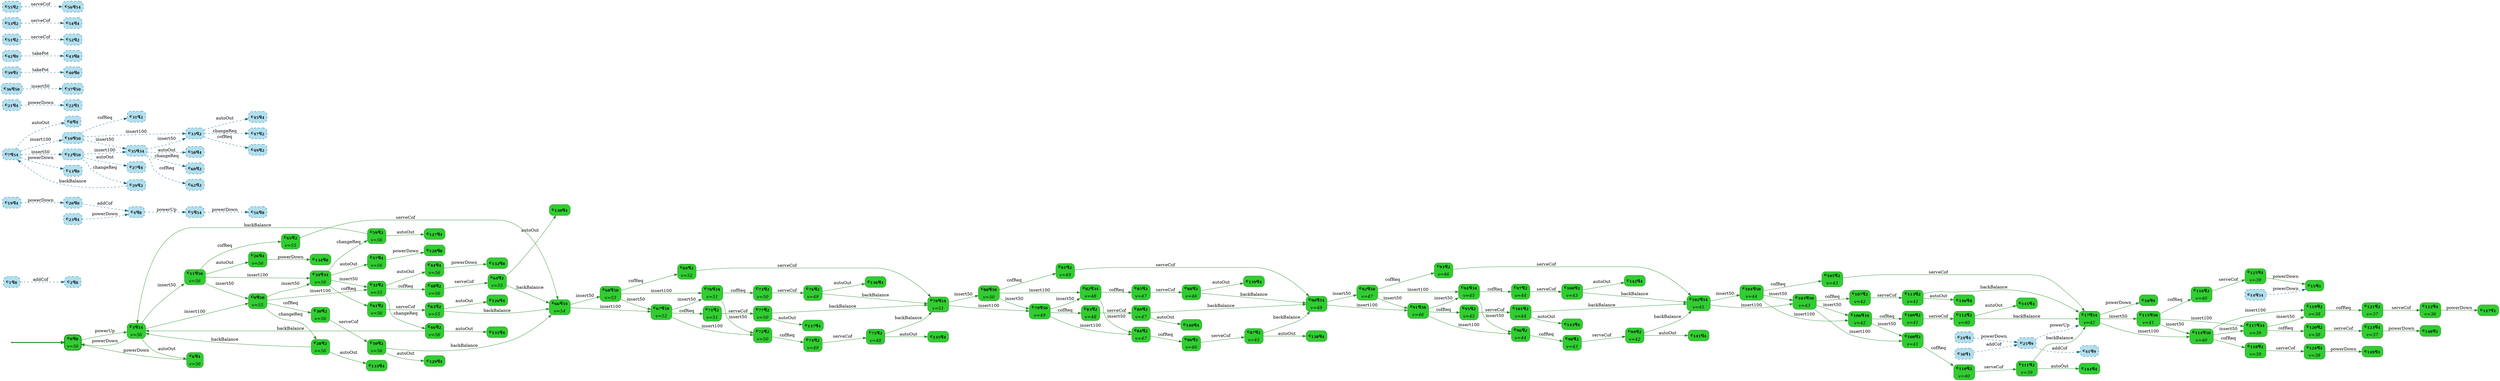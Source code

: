 digraph g {

	rankdir="LR"

	__invisible__[shape="point", color="forestgreen"]
	c0q8[label=<<b>c<sub>0</sub>q<sub>8</sub></b><br/><br/><i>v=56</i>>, shape="box", style="rounded, filled", fillcolor="limegreen", color="forestgreen", penwidth=3] // Initial
	c3q54[label=<<b>c<sub>3</sub>q<sub>54</sub></b><br/><br/><i>v=56</i>>, shape="box", style="rounded, filled", fillcolor="limegreen", color="forestgreen"]
	c6q4[label=<<b>c<sub>6</sub>q<sub>4</sub></b><br/><br/><i>v=56</i>>, shape="box", style="rounded, filled", fillcolor="limegreen", color="forestgreen"]
	c9q50[label=<<b>c<sub>9</sub>q<sub>50</sub></b><br/><br/><i>v=55</i>>, shape="box", style="rounded, filled", fillcolor="limegreen", color="forestgreen"]
	c28q2[label=<<b>c<sub>28</sub>q<sub>2</sub></b><br/><br/><i>v=56</i>>, shape="box", style="rounded, filled", fillcolor="limegreen", color="forestgreen"]
	c133q4[label=<<b>c<sub>133</sub>q<sub>4</sub></b>>, shape="box", style="rounded, filled", fillcolor="limegreen", color="forestgreen"]
	c30q2[label=<<b>c<sub>30</sub>q<sub>2</sub></b><br/><br/><i>v=56</i>>, shape="box", style="rounded, filled", fillcolor="limegreen", color="forestgreen"]
	c50q2[label=<<b>c<sub>50</sub>q<sub>2</sub></b><br/><br/><i>v=56</i>>, shape="box", style="rounded, filled", fillcolor="limegreen", color="forestgreen"]
	c129q4[label=<<b>c<sub>129</sub>q<sub>4</sub></b>>, shape="box", style="rounded, filled", fillcolor="limegreen", color="forestgreen"]
	c66q54[label=<<b>c<sub>66</sub>q<sub>54</sub></b><br/><br/><i>v=54</i>>, shape="box", style="rounded, filled", fillcolor="limegreen", color="forestgreen"]
	c67q50[label=<<b>c<sub>67</sub>q<sub>50</sub></b><br/><br/><i>v=52</i>>, shape="box", style="rounded, filled", fillcolor="limegreen", color="forestgreen"]
	c71q2[label=<<b>c<sub>71</sub>q<sub>2</sub></b><br/><br/><i>v=51</i>>, shape="box", style="rounded, filled", fillcolor="limegreen", color="forestgreen"]
	c77q2[label=<<b>c<sub>77</sub>q<sub>2</sub></b><br/><br/><i>v=50</i>>, shape="box", style="rounded, filled", fillcolor="limegreen", color="forestgreen"]
	c137q4[label=<<b>c<sub>137</sub>q<sub>4</sub></b>>, shape="box", style="rounded, filled", fillcolor="limegreen", color="forestgreen"]
	c78q54[label=<<b>c<sub>78</sub>q<sub>54</sub></b><br/><br/><i>v=51</i>>, shape="box", style="rounded, filled", fillcolor="limegreen", color="forestgreen"]
	c79q50[label=<<b>c<sub>79</sub>q<sub>50</sub></b><br/><br/><i>v=49</i>>, shape="box", style="rounded, filled", fillcolor="limegreen", color="forestgreen"]
	c83q2[label=<<b>c<sub>83</sub>q<sub>2</sub></b><br/><br/><i>v=48</i>>, shape="box", style="rounded, filled", fillcolor="limegreen", color="forestgreen"]
	c89q2[label=<<b>c<sub>89</sub>q<sub>2</sub></b><br/><br/><i>v=47</i>>, shape="box", style="rounded, filled", fillcolor="limegreen", color="forestgreen"]
	c140q4[label=<<b>c<sub>140</sub>q<sub>4</sub></b>>, shape="box", style="rounded, filled", fillcolor="limegreen", color="forestgreen"]
	c90q54[label=<<b>c<sub>90</sub>q<sub>54</sub></b><br/><br/><i>v=48</i>>, shape="box", style="rounded, filled", fillcolor="limegreen", color="forestgreen"]
	c91q50[label=<<b>c<sub>91</sub>q<sub>50</sub></b><br/><br/><i>v=46</i>>, shape="box", style="rounded, filled", fillcolor="limegreen", color="forestgreen"]
	c95q2[label=<<b>c<sub>95</sub>q<sub>2</sub></b><br/><br/><i>v=45</i>>, shape="box", style="rounded, filled", fillcolor="limegreen", color="forestgreen"]
	c101q2[label=<<b>c<sub>101</sub>q<sub>2</sub></b><br/><br/><i>v=44</i>>, shape="box", style="rounded, filled", fillcolor="limegreen", color="forestgreen"]
	c143q4[label=<<b>c<sub>143</sub>q<sub>4</sub></b>>, shape="box", style="rounded, filled", fillcolor="limegreen", color="forestgreen"]
	c102q54[label=<<b>c<sub>102</sub>q<sub>54</sub></b><br/><br/><i>v=45</i>>, shape="box", style="rounded, filled", fillcolor="limegreen", color="forestgreen"]
	c103q50[label=<<b>c<sub>103</sub>q<sub>50</sub></b><br/><br/><i>v=43</i>>, shape="box", style="rounded, filled", fillcolor="limegreen", color="forestgreen"]
	c107q2[label=<<b>c<sub>107</sub>q<sub>2</sub></b><br/><br/><i>v=42</i>>, shape="box", style="rounded, filled", fillcolor="limegreen", color="forestgreen"]
	c113q2[label=<<b>c<sub>113</sub>q<sub>2</sub></b><br/><br/><i>v=41</i>>, shape="box", style="rounded, filled", fillcolor="limegreen", color="forestgreen"]
	c146q4[label=<<b>c<sub>146</sub>q<sub>4</sub></b>>, shape="box", style="rounded, filled", fillcolor="limegreen", color="forestgreen"]
	c17q54[label=<<b>c<sub>17</sub>q<sub>54</sub></b><br/><br/><i>v=42</i>>, shape="box", style="rounded, filled", fillcolor="limegreen", color="forestgreen"]
	c18q9[label=<<b>c<sub>18</sub>q<sub>9</sub></b>>, shape="box", style="rounded, filled", fillcolor="limegreen", color="forestgreen"]
	c114q50[label=<<b>c<sub>114</sub>q<sub>50</sub></b><br/><br/><i>v=40</i>>, shape="box", style="rounded, filled", fillcolor="limegreen", color="forestgreen"]
	c118q2[label=<<b>c<sub>118</sub>q<sub>2</sub></b><br/><br/><i>v=39</i>>, shape="box", style="rounded, filled", fillcolor="limegreen", color="forestgreen"]
	c124q4[label=<<b>c<sub>124</sub>q<sub>4</sub></b><br/><br/><i>v=38</i>>, shape="box", style="rounded, filled", fillcolor="limegreen", color="forestgreen"]
	c149q1[label=<<b>c<sub>149</sub>q<sub>1</sub></b>>, shape="box", style="rounded, filled", fillcolor="limegreen", color="forestgreen"]
	c119q2[label=<<b>c<sub>119</sub>q<sub>2</sub></b><br/><br/><i>v=38</i>>, shape="box", style="rounded, filled", fillcolor="limegreen", color="forestgreen"]
	c121q2[label=<<b>c<sub>121</sub>q<sub>2</sub></b><br/><br/><i>v=37</i>>, shape="box", style="rounded, filled", fillcolor="limegreen", color="forestgreen"]
	c122q4[label=<<b>c<sub>122</sub>q<sub>4</sub></b><br/><br/><i>v=36</i>>, shape="box", style="rounded, filled", fillcolor="limegreen", color="forestgreen"]
	c147q1[label=<<b>c<sub>147</sub>q<sub>1</sub></b>>, shape="box", style="rounded, filled", fillcolor="limegreen", color="forestgreen"]
	c117q34[label=<<b>c<sub>117</sub>q<sub>34</sub></b><br/><br/><i>v=39</i>>, shape="box", style="rounded, filled", fillcolor="limegreen", color="forestgreen"]
	c120q2[label=<<b>c<sub>120</sub>q<sub>2</sub></b><br/><br/><i>v=38</i>>, shape="box", style="rounded, filled", fillcolor="limegreen", color="forestgreen"]
	c123q4[label=<<b>c<sub>123</sub>q<sub>4</sub></b><br/><br/><i>v=37</i>>, shape="box", style="rounded, filled", fillcolor="limegreen", color="forestgreen"]
	c148q1[label=<<b>c<sub>148</sub>q<sub>1</sub></b>>, shape="box", style="rounded, filled", fillcolor="limegreen", color="forestgreen"]
	c115q50[label=<<b>c<sub>115</sub>q<sub>50</sub></b><br/><br/><i>v=41</i>>, shape="box", style="rounded, filled", fillcolor="limegreen", color="forestgreen"]
	c116q2[label=<<b>c<sub>116</sub>q<sub>2</sub></b><br/><br/><i>v=40</i>>, shape="box", style="rounded, filled", fillcolor="limegreen", color="forestgreen"]
	c125q4[label=<<b>c<sub>125</sub>q<sub>4</sub></b><br/><br/><i>v=39</i>>, shape="box", style="rounded, filled", fillcolor="limegreen", color="forestgreen"]
	c15q1[label=<<b>c<sub>15</sub>q<sub>1</sub></b>>, shape="box", style="rounded, filled", fillcolor="limegreen", color="forestgreen"]
	c108q2[label=<<b>c<sub>108</sub>q<sub>2</sub></b><br/><br/><i>v=41</i>>, shape="box", style="rounded, filled", fillcolor="limegreen", color="forestgreen"]
	c110q2[label=<<b>c<sub>110</sub>q<sub>2</sub></b><br/><br/><i>v=40</i>>, shape="box", style="rounded, filled", fillcolor="limegreen", color="forestgreen"]
	c111q2[label=<<b>c<sub>111</sub>q<sub>2</sub></b><br/><br/><i>v=39</i>>, shape="box", style="rounded, filled", fillcolor="limegreen", color="forestgreen"]
	c144q4[label=<<b>c<sub>144</sub>q<sub>4</sub></b>>, shape="box", style="rounded, filled", fillcolor="limegreen", color="forestgreen"]
	c106q34[label=<<b>c<sub>106</sub>q<sub>34</sub></b><br/><br/><i>v=42</i>>, shape="box", style="rounded, filled", fillcolor="limegreen", color="forestgreen"]
	c109q2[label=<<b>c<sub>109</sub>q<sub>2</sub></b><br/><br/><i>v=41</i>>, shape="box", style="rounded, filled", fillcolor="limegreen", color="forestgreen"]
	c112q2[label=<<b>c<sub>112</sub>q<sub>2</sub></b><br/><br/><i>v=40</i>>, shape="box", style="rounded, filled", fillcolor="limegreen", color="forestgreen"]
	c145q4[label=<<b>c<sub>145</sub>q<sub>4</sub></b>>, shape="box", style="rounded, filled", fillcolor="limegreen", color="forestgreen"]
	c104q50[label=<<b>c<sub>104</sub>q<sub>50</sub></b><br/><br/><i>v=44</i>>, shape="box", style="rounded, filled", fillcolor="limegreen", color="forestgreen"]
	c105q2[label=<<b>c<sub>105</sub>q<sub>2</sub></b><br/><br/><i>v=43</i>>, shape="box", style="rounded, filled", fillcolor="limegreen", color="forestgreen"]
	c96q2[label=<<b>c<sub>96</sub>q<sub>2</sub></b><br/><br/><i>v=44</i>>, shape="box", style="rounded, filled", fillcolor="limegreen", color="forestgreen"]
	c98q2[label=<<b>c<sub>98</sub>q<sub>2</sub></b><br/><br/><i>v=43</i>>, shape="box", style="rounded, filled", fillcolor="limegreen", color="forestgreen"]
	c99q2[label=<<b>c<sub>99</sub>q<sub>2</sub></b><br/><br/><i>v=42</i>>, shape="box", style="rounded, filled", fillcolor="limegreen", color="forestgreen"]
	c141q4[label=<<b>c<sub>141</sub>q<sub>4</sub></b>>, shape="box", style="rounded, filled", fillcolor="limegreen", color="forestgreen"]
	c94q34[label=<<b>c<sub>94</sub>q<sub>34</sub></b><br/><br/><i>v=45</i>>, shape="box", style="rounded, filled", fillcolor="limegreen", color="forestgreen"]
	c97q2[label=<<b>c<sub>97</sub>q<sub>2</sub></b><br/><br/><i>v=44</i>>, shape="box", style="rounded, filled", fillcolor="limegreen", color="forestgreen"]
	c100q2[label=<<b>c<sub>100</sub>q<sub>2</sub></b><br/><br/><i>v=43</i>>, shape="box", style="rounded, filled", fillcolor="limegreen", color="forestgreen"]
	c142q4[label=<<b>c<sub>142</sub>q<sub>4</sub></b>>, shape="box", style="rounded, filled", fillcolor="limegreen", color="forestgreen"]
	c92q50[label=<<b>c<sub>92</sub>q<sub>50</sub></b><br/><br/><i>v=47</i>>, shape="box", style="rounded, filled", fillcolor="limegreen", color="forestgreen"]
	c93q2[label=<<b>c<sub>93</sub>q<sub>2</sub></b><br/><br/><i>v=46</i>>, shape="box", style="rounded, filled", fillcolor="limegreen", color="forestgreen"]
	c84q2[label=<<b>c<sub>84</sub>q<sub>2</sub></b><br/><br/><i>v=47</i>>, shape="box", style="rounded, filled", fillcolor="limegreen", color="forestgreen"]
	c86q2[label=<<b>c<sub>86</sub>q<sub>2</sub></b><br/><br/><i>v=46</i>>, shape="box", style="rounded, filled", fillcolor="limegreen", color="forestgreen"]
	c87q2[label=<<b>c<sub>87</sub>q<sub>2</sub></b><br/><br/><i>v=45</i>>, shape="box", style="rounded, filled", fillcolor="limegreen", color="forestgreen"]
	c138q4[label=<<b>c<sub>138</sub>q<sub>4</sub></b>>, shape="box", style="rounded, filled", fillcolor="limegreen", color="forestgreen"]
	c82q34[label=<<b>c<sub>82</sub>q<sub>34</sub></b><br/><br/><i>v=48</i>>, shape="box", style="rounded, filled", fillcolor="limegreen", color="forestgreen"]
	c85q2[label=<<b>c<sub>85</sub>q<sub>2</sub></b><br/><br/><i>v=47</i>>, shape="box", style="rounded, filled", fillcolor="limegreen", color="forestgreen"]
	c88q2[label=<<b>c<sub>88</sub>q<sub>2</sub></b><br/><br/><i>v=46</i>>, shape="box", style="rounded, filled", fillcolor="limegreen", color="forestgreen"]
	c139q4[label=<<b>c<sub>139</sub>q<sub>4</sub></b>>, shape="box", style="rounded, filled", fillcolor="limegreen", color="forestgreen"]
	c80q50[label=<<b>c<sub>80</sub>q<sub>50</sub></b><br/><br/><i>v=50</i>>, shape="box", style="rounded, filled", fillcolor="limegreen", color="forestgreen"]
	c81q2[label=<<b>c<sub>81</sub>q<sub>2</sub></b><br/><br/><i>v=49</i>>, shape="box", style="rounded, filled", fillcolor="limegreen", color="forestgreen"]
	c72q2[label=<<b>c<sub>72</sub>q<sub>2</sub></b><br/><br/><i>v=50</i>>, shape="box", style="rounded, filled", fillcolor="limegreen", color="forestgreen"]
	c74q2[label=<<b>c<sub>74</sub>q<sub>2</sub></b><br/><br/><i>v=49</i>>, shape="box", style="rounded, filled", fillcolor="limegreen", color="forestgreen"]
	c75q2[label=<<b>c<sub>75</sub>q<sub>2</sub></b><br/><br/><i>v=48</i>>, shape="box", style="rounded, filled", fillcolor="limegreen", color="forestgreen"]
	c135q4[label=<<b>c<sub>135</sub>q<sub>4</sub></b>>, shape="box", style="rounded, filled", fillcolor="limegreen", color="forestgreen"]
	c70q34[label=<<b>c<sub>70</sub>q<sub>34</sub></b><br/><br/><i>v=51</i>>, shape="box", style="rounded, filled", fillcolor="limegreen", color="forestgreen"]
	c73q2[label=<<b>c<sub>73</sub>q<sub>2</sub></b><br/><br/><i>v=50</i>>, shape="box", style="rounded, filled", fillcolor="limegreen", color="forestgreen"]
	c76q2[label=<<b>c<sub>76</sub>q<sub>2</sub></b><br/><br/><i>v=49</i>>, shape="box", style="rounded, filled", fillcolor="limegreen", color="forestgreen"]
	c136q4[label=<<b>c<sub>136</sub>q<sub>4</sub></b>>, shape="box", style="rounded, filled", fillcolor="limegreen", color="forestgreen"]
	c68q50[label=<<b>c<sub>68</sub>q<sub>50</sub></b><br/><br/><i>v=53</i>>, shape="box", style="rounded, filled", fillcolor="limegreen", color="forestgreen"]
	c69q2[label=<<b>c<sub>69</sub>q<sub>2</sub></b><br/><br/><i>v=52</i>>, shape="box", style="rounded, filled", fillcolor="limegreen", color="forestgreen"]
	c32q2[label=<<b>c<sub>32</sub>q<sub>2</sub></b><br/><br/><i>v=55</i>>, shape="box", style="rounded, filled", fillcolor="limegreen", color="forestgreen"]
	c44q4[label=<<b>c<sub>44</sub>q<sub>4</sub></b><br/><br/><i>v=56</i>>, shape="box", style="rounded, filled", fillcolor="limegreen", color="forestgreen"]
	c132q8[label=<<b>c<sub>132</sub>q<sub>8</sub></b>>, shape="box", style="rounded, filled", fillcolor="limegreen", color="forestgreen"]
	c46q2[label=<<b>c<sub>46</sub>q<sub>2</sub></b><br/><br/><i>v=56</i>>, shape="box", style="rounded, filled", fillcolor="limegreen", color="forestgreen"]
	c131q4[label=<<b>c<sub>131</sub>q<sub>4</sub></b>>, shape="box", style="rounded, filled", fillcolor="limegreen", color="forestgreen"]
	c48q2[label=<<b>c<sub>48</sub>q<sub>2</sub></b><br/><br/><i>v=56</i>>, shape="box", style="rounded, filled", fillcolor="limegreen", color="forestgreen"]
	c64q2[label=<<b>c<sub>64</sub>q<sub>2</sub></b><br/><br/><i>v=55</i>>, shape="box", style="rounded, filled", fillcolor="limegreen", color="forestgreen"]
	c130q4[label=<<b>c<sub>130</sub>q<sub>4</sub></b>>, shape="box", style="rounded, filled", fillcolor="limegreen", color="forestgreen"]
	c34q34[label=<<b>c<sub>34</sub>q<sub>34</sub></b><br/><br/><i>v=56</i>>, shape="box", style="rounded, filled", fillcolor="limegreen", color="forestgreen"]
	c57q4[label=<<b>c<sub>57</sub>q<sub>4</sub></b><br/><br/><i>v=56</i>>, shape="box", style="rounded, filled", fillcolor="limegreen", color="forestgreen"]
	c128q8[label=<<b>c<sub>128</sub>q<sub>8</sub></b>>, shape="box", style="rounded, filled", fillcolor="limegreen", color="forestgreen"]
	c59q2[label=<<b>c<sub>59</sub>q<sub>2</sub></b><br/><br/><i>v=56</i>>, shape="box", style="rounded, filled", fillcolor="limegreen", color="forestgreen"]
	c127q4[label=<<b>c<sub>127</sub>q<sub>4</sub></b>>, shape="box", style="rounded, filled", fillcolor="limegreen", color="forestgreen"]
	c61q2[label=<<b>c<sub>61</sub>q<sub>2</sub></b><br/><br/><i>v=56</i>>, shape="box", style="rounded, filled", fillcolor="limegreen", color="forestgreen"]
	c63q2[label=<<b>c<sub>63</sub>q<sub>2</sub></b><br/><br/><i>v=55</i>>, shape="box", style="rounded, filled", fillcolor="limegreen", color="forestgreen"]
	c126q4[label=<<b>c<sub>126</sub>q<sub>4</sub></b>>, shape="box", style="rounded, filled", fillcolor="limegreen", color="forestgreen"]
	c11q50[label=<<b>c<sub>11</sub>q<sub>50</sub></b><br/><br/><i>v=56</i>>, shape="box", style="rounded, filled", fillcolor="limegreen", color="forestgreen"]
	c26q4[label=<<b>c<sub>26</sub>q<sub>4</sub></b><br/><br/><i>v=56</i>>, shape="box", style="rounded, filled", fillcolor="limegreen", color="forestgreen"]
	c134q8[label=<<b>c<sub>134</sub>q<sub>8</sub></b>>, shape="box", style="rounded, filled", fillcolor="limegreen", color="forestgreen"]
	c65q2[label=<<b>c<sub>65</sub>q<sub>2</sub></b><br/><br/><i>v=55</i>>, shape="box", style="rounded, filled", fillcolor="limegreen", color="forestgreen"]
	c1q8[label=<<b>c<sub>1</sub>q<sub>8</sub></b>>, shape="box", style="rounded, filled, dashed", fillcolor="lightblue2", color="deepskyblue4"]
	c2q8[label=<<b>c<sub>2</sub>q<sub>8</sub></b>>, shape="box", style="rounded, filled, dashed", fillcolor="lightblue2", color="deepskyblue4"]
	c4q8[label=<<b>c<sub>4</sub>q<sub>8</sub></b>>, shape="box", style="rounded, filled, dashed", fillcolor="lightblue2", color="deepskyblue4"]
	c5q54[label=<<b>c<sub>5</sub>q<sub>54</sub></b>>, shape="box", style="rounded, filled, dashed", fillcolor="lightblue2", color="deepskyblue4"]
	c7q54[label=<<b>c<sub>7</sub>q<sub>54</sub></b>>, shape="box", style="rounded, filled, dashed", fillcolor="lightblue2", color="deepskyblue4"]
	c8q4[label=<<b>c<sub>8</sub>q<sub>4</sub></b>>, shape="box", style="rounded, filled, dashed", fillcolor="lightblue2", color="deepskyblue4"]
	c10q50[label=<<b>c<sub>10</sub>q<sub>50</sub></b>>, shape="box", style="rounded, filled, dashed", fillcolor="lightblue2", color="deepskyblue4"]
	c12q50[label=<<b>c<sub>12</sub>q<sub>50</sub></b>>, shape="box", style="rounded, filled, dashed", fillcolor="lightblue2", color="deepskyblue4"]
	c13q0[label=<<b>c<sub>13</sub>q<sub>0</sub></b>>, shape="box", style="rounded, filled, dashed", fillcolor="lightblue2", color="deepskyblue4"]
	c14q54[label=<<b>c<sub>14</sub>q<sub>54</sub></b>>, shape="box", style="rounded, filled, dashed", fillcolor="lightblue2", color="deepskyblue4"]
	c16q8[label=<<b>c<sub>16</sub>q<sub>8</sub></b>>, shape="box", style="rounded, filled, dashed", fillcolor="lightblue2", color="deepskyblue4"]
	c19q4[label=<<b>c<sub>19</sub>q<sub>4</sub></b>>, shape="box", style="rounded, filled, dashed", fillcolor="lightblue2", color="deepskyblue4"]
	c20q0[label=<<b>c<sub>20</sub>q<sub>0</sub></b>>, shape="box", style="rounded, filled, dashed", fillcolor="lightblue2", color="deepskyblue4"]
	c21q4[label=<<b>c<sub>21</sub>q<sub>4</sub></b>>, shape="box", style="rounded, filled, dashed", fillcolor="lightblue2", color="deepskyblue4"]
	c22q1[label=<<b>c<sub>22</sub>q<sub>1</sub></b>>, shape="box", style="rounded, filled, dashed", fillcolor="lightblue2", color="deepskyblue4"]
	c23q4[label=<<b>c<sub>23</sub>q<sub>4</sub></b>>, shape="box", style="rounded, filled, dashed", fillcolor="lightblue2", color="deepskyblue4"]
	c24q4[label=<<b>c<sub>24</sub>q<sub>4</sub></b>>, shape="box", style="rounded, filled, dashed", fillcolor="lightblue2", color="deepskyblue4"]
	c25q9[label=<<b>c<sub>25</sub>q<sub>9</sub></b>>, shape="box", style="rounded, filled, dashed", fillcolor="lightblue2", color="deepskyblue4"]
	c27q4[label=<<b>c<sub>27</sub>q<sub>4</sub></b>>, shape="box", style="rounded, filled, dashed", fillcolor="lightblue2", color="deepskyblue4"]
	c29q2[label=<<b>c<sub>29</sub>q<sub>2</sub></b>>, shape="box", style="rounded, filled, dashed", fillcolor="lightblue2", color="deepskyblue4"]
	c31q2[label=<<b>c<sub>31</sub>q<sub>2</sub></b>>, shape="box", style="rounded, filled, dashed", fillcolor="lightblue2", color="deepskyblue4"]
	c33q2[label=<<b>c<sub>33</sub>q<sub>2</sub></b>>, shape="box", style="rounded, filled, dashed", fillcolor="lightblue2", color="deepskyblue4"]
	c35q34[label=<<b>c<sub>35</sub>q<sub>34</sub></b>>, shape="box", style="rounded, filled, dashed", fillcolor="lightblue2", color="deepskyblue4"]
	c36q50[label=<<b>c<sub>36</sub>q<sub>50</sub></b>>, shape="box", style="rounded, filled, dashed", fillcolor="lightblue2", color="deepskyblue4"]
	c37q50[label=<<b>c<sub>37</sub>q<sub>50</sub></b>>, shape="box", style="rounded, filled, dashed", fillcolor="lightblue2", color="deepskyblue4"]
	c38q1[label=<<b>c<sub>38</sub>q<sub>1</sub></b>>, shape="box", style="rounded, filled, dashed", fillcolor="lightblue2", color="deepskyblue4"]
	c39q1[label=<<b>c<sub>39</sub>q<sub>1</sub></b>>, shape="box", style="rounded, filled, dashed", fillcolor="lightblue2", color="deepskyblue4"]
	c40q0[label=<<b>c<sub>40</sub>q<sub>0</sub></b>>, shape="box", style="rounded, filled, dashed", fillcolor="lightblue2", color="deepskyblue4"]
	c41q9[label=<<b>c<sub>41</sub>q<sub>9</sub></b>>, shape="box", style="rounded, filled, dashed", fillcolor="lightblue2", color="deepskyblue4"]
	c42q9[label=<<b>c<sub>42</sub>q<sub>9</sub></b>>, shape="box", style="rounded, filled, dashed", fillcolor="lightblue2", color="deepskyblue4"]
	c43q8[label=<<b>c<sub>43</sub>q<sub>8</sub></b>>, shape="box", style="rounded, filled, dashed", fillcolor="lightblue2", color="deepskyblue4"]
	c45q4[label=<<b>c<sub>45</sub>q<sub>4</sub></b>>, shape="box", style="rounded, filled, dashed", fillcolor="lightblue2", color="deepskyblue4"]
	c47q2[label=<<b>c<sub>47</sub>q<sub>2</sub></b>>, shape="box", style="rounded, filled, dashed", fillcolor="lightblue2", color="deepskyblue4"]
	c49q2[label=<<b>c<sub>49</sub>q<sub>2</sub></b>>, shape="box", style="rounded, filled, dashed", fillcolor="lightblue2", color="deepskyblue4"]
	c51q2[label=<<b>c<sub>51</sub>q<sub>2</sub></b>>, shape="box", style="rounded, filled, dashed", fillcolor="lightblue2", color="deepskyblue4"]
	c52q2[label=<<b>c<sub>52</sub>q<sub>2</sub></b>>, shape="box", style="rounded, filled, dashed", fillcolor="lightblue2", color="deepskyblue4"]
	c53q2[label=<<b>c<sub>53</sub>q<sub>2</sub></b>>, shape="box", style="rounded, filled, dashed", fillcolor="lightblue2", color="deepskyblue4"]
	c54q4[label=<<b>c<sub>54</sub>q<sub>4</sub></b>>, shape="box", style="rounded, filled, dashed", fillcolor="lightblue2", color="deepskyblue4"]
	c55q2[label=<<b>c<sub>55</sub>q<sub>2</sub></b>>, shape="box", style="rounded, filled, dashed", fillcolor="lightblue2", color="deepskyblue4"]
	c56q54[label=<<b>c<sub>56</sub>q<sub>54</sub></b>>, shape="box", style="rounded, filled, dashed", fillcolor="lightblue2", color="deepskyblue4"]
	c58q4[label=<<b>c<sub>58</sub>q<sub>4</sub></b>>, shape="box", style="rounded, filled, dashed", fillcolor="lightblue2", color="deepskyblue4"]
	c60q2[label=<<b>c<sub>60</sub>q<sub>2</sub></b>>, shape="box", style="rounded, filled, dashed", fillcolor="lightblue2", color="deepskyblue4"]
	c62q2[label=<<b>c<sub>62</sub>q<sub>2</sub></b>>, shape="box", style="rounded, filled, dashed", fillcolor="lightblue2", color="deepskyblue4"]

	__invisible__ -> c0q8[penwidth=3, color="forestgreen"]
	c0q8 -> c3q54[label=<powerUp>, color="forestgreen"]
	c3q54 -> c6q4[label=<autoOut>, color="forestgreen"]
	c6q4 -> c0q8[label=<powerDown>, color="forestgreen"]
	c3q54 -> c9q50[label=<insert100>, color="forestgreen"]
	c9q50 -> c28q2[label=<changeReq>, color="forestgreen"]
	c28q2 -> c3q54[label=<backBalance>, color="forestgreen"]
	c28q2 -> c133q4[label=<autoOut>, color="forestgreen"]
	c9q50 -> c30q2[label=<cofReq>, color="forestgreen"]
	c30q2 -> c50q2[label=<serveCof>, color="forestgreen"]
	c50q2 -> c129q4[label=<autoOut>, color="forestgreen"]
	c50q2 -> c66q54[label=<backBalance>, color="forestgreen"]
	c66q54 -> c67q50[label=<insert100>, color="forestgreen"]
	c67q50 -> c71q2[label=<cofReq>, color="forestgreen"]
	c71q2 -> c77q2[label=<serveCof>, color="forestgreen"]
	c77q2 -> c137q4[label=<autoOut>, color="forestgreen"]
	c77q2 -> c78q54[label=<backBalance>, color="forestgreen"]
	c78q54 -> c79q50[label=<insert100>, color="forestgreen"]
	c79q50 -> c83q2[label=<cofReq>, color="forestgreen"]
	c83q2 -> c89q2[label=<serveCof>, color="forestgreen"]
	c89q2 -> c140q4[label=<autoOut>, color="forestgreen"]
	c89q2 -> c90q54[label=<backBalance>, color="forestgreen"]
	c90q54 -> c91q50[label=<insert100>, color="forestgreen"]
	c91q50 -> c95q2[label=<cofReq>, color="forestgreen"]
	c95q2 -> c101q2[label=<serveCof>, color="forestgreen"]
	c101q2 -> c143q4[label=<autoOut>, color="forestgreen"]
	c101q2 -> c102q54[label=<backBalance>, color="forestgreen"]
	c102q54 -> c103q50[label=<insert100>, color="forestgreen"]
	c103q50 -> c107q2[label=<cofReq>, color="forestgreen"]
	c107q2 -> c113q2[label=<serveCof>, color="forestgreen"]
	c113q2 -> c146q4[label=<autoOut>, color="forestgreen"]
	c113q2 -> c17q54[label=<backBalance>, color="forestgreen"]
	c17q54 -> c18q9[label=<powerDown>, color="forestgreen"]
	c17q54 -> c114q50[label=<insert100>, color="forestgreen"]
	c114q50 -> c118q2[label=<cofReq>, color="forestgreen"]
	c118q2 -> c124q4[label=<serveCof>, color="forestgreen"]
	c124q4 -> c149q1[label=<powerDown>, color="forestgreen"]
	c114q50 -> c119q2[label=<insert100>, color="forestgreen"]
	c119q2 -> c121q2[label=<cofReq>, color="forestgreen"]
	c121q2 -> c122q4[label=<serveCof>, color="forestgreen"]
	c122q4 -> c147q1[label=<powerDown>, color="forestgreen"]
	c114q50 -> c117q34[label=<insert50>, color="forestgreen"]
	c117q34 -> c120q2[label=<cofReq>, color="forestgreen"]
	c120q2 -> c123q4[label=<serveCof>, color="forestgreen"]
	c123q4 -> c148q1[label=<powerDown>, color="forestgreen"]
	c117q34 -> c119q2[label=<insert50>, color="forestgreen"]
	c17q54 -> c115q50[label=<insert50>, color="forestgreen"]
	c115q50 -> c116q2[label=<cofReq>, color="forestgreen"]
	c116q2 -> c125q4[label=<serveCof>, color="forestgreen"]
	c125q4 -> c15q1[label=<powerDown>, color="forestgreen"]
	c115q50 -> c117q34[label=<insert100>, color="forestgreen"]
	c115q50 -> c114q50[label=<insert50>, color="forestgreen"]
	c103q50 -> c108q2[label=<insert100>, color="forestgreen"]
	c108q2 -> c110q2[label=<cofReq>, color="forestgreen"]
	c110q2 -> c111q2[label=<serveCof>, color="forestgreen"]
	c111q2 -> c144q4[label=<autoOut>, color="forestgreen"]
	c111q2 -> c17q54[label=<backBalance>, color="forestgreen"]
	c103q50 -> c106q34[label=<insert50>, color="forestgreen"]
	c106q34 -> c109q2[label=<cofReq>, color="forestgreen"]
	c109q2 -> c112q2[label=<serveCof>, color="forestgreen"]
	c112q2 -> c145q4[label=<autoOut>, color="forestgreen"]
	c112q2 -> c17q54[label=<backBalance>, color="forestgreen"]
	c106q34 -> c108q2[label=<insert50>, color="forestgreen"]
	c102q54 -> c104q50[label=<insert50>, color="forestgreen"]
	c104q50 -> c105q2[label=<cofReq>, color="forestgreen"]
	c105q2 -> c17q54[label=<serveCof>, color="forestgreen"]
	c104q50 -> c106q34[label=<insert100>, color="forestgreen"]
	c104q50 -> c103q50[label=<insert50>, color="forestgreen"]
	c91q50 -> c96q2[label=<insert100>, color="forestgreen"]
	c96q2 -> c98q2[label=<cofReq>, color="forestgreen"]
	c98q2 -> c99q2[label=<serveCof>, color="forestgreen"]
	c99q2 -> c141q4[label=<autoOut>, color="forestgreen"]
	c99q2 -> c102q54[label=<backBalance>, color="forestgreen"]
	c91q50 -> c94q34[label=<insert50>, color="forestgreen"]
	c94q34 -> c97q2[label=<cofReq>, color="forestgreen"]
	c97q2 -> c100q2[label=<serveCof>, color="forestgreen"]
	c100q2 -> c142q4[label=<autoOut>, color="forestgreen"]
	c100q2 -> c102q54[label=<backBalance>, color="forestgreen"]
	c94q34 -> c96q2[label=<insert50>, color="forestgreen"]
	c90q54 -> c92q50[label=<insert50>, color="forestgreen"]
	c92q50 -> c93q2[label=<cofReq>, color="forestgreen"]
	c93q2 -> c102q54[label=<serveCof>, color="forestgreen"]
	c92q50 -> c94q34[label=<insert100>, color="forestgreen"]
	c92q50 -> c91q50[label=<insert50>, color="forestgreen"]
	c79q50 -> c84q2[label=<insert100>, color="forestgreen"]
	c84q2 -> c86q2[label=<cofReq>, color="forestgreen"]
	c86q2 -> c87q2[label=<serveCof>, color="forestgreen"]
	c87q2 -> c138q4[label=<autoOut>, color="forestgreen"]
	c87q2 -> c90q54[label=<backBalance>, color="forestgreen"]
	c79q50 -> c82q34[label=<insert50>, color="forestgreen"]
	c82q34 -> c85q2[label=<cofReq>, color="forestgreen"]
	c85q2 -> c88q2[label=<serveCof>, color="forestgreen"]
	c88q2 -> c139q4[label=<autoOut>, color="forestgreen"]
	c88q2 -> c90q54[label=<backBalance>, color="forestgreen"]
	c82q34 -> c84q2[label=<insert50>, color="forestgreen"]
	c78q54 -> c80q50[label=<insert50>, color="forestgreen"]
	c80q50 -> c81q2[label=<cofReq>, color="forestgreen"]
	c81q2 -> c90q54[label=<serveCof>, color="forestgreen"]
	c80q50 -> c82q34[label=<insert100>, color="forestgreen"]
	c80q50 -> c79q50[label=<insert50>, color="forestgreen"]
	c67q50 -> c72q2[label=<insert100>, color="forestgreen"]
	c72q2 -> c74q2[label=<cofReq>, color="forestgreen"]
	c74q2 -> c75q2[label=<serveCof>, color="forestgreen"]
	c75q2 -> c135q4[label=<autoOut>, color="forestgreen"]
	c75q2 -> c78q54[label=<backBalance>, color="forestgreen"]
	c67q50 -> c70q34[label=<insert50>, color="forestgreen"]
	c70q34 -> c73q2[label=<cofReq>, color="forestgreen"]
	c73q2 -> c76q2[label=<serveCof>, color="forestgreen"]
	c76q2 -> c136q4[label=<autoOut>, color="forestgreen"]
	c76q2 -> c78q54[label=<backBalance>, color="forestgreen"]
	c70q34 -> c72q2[label=<insert50>, color="forestgreen"]
	c66q54 -> c68q50[label=<insert50>, color="forestgreen"]
	c68q50 -> c69q2[label=<cofReq>, color="forestgreen"]
	c69q2 -> c78q54[label=<serveCof>, color="forestgreen"]
	c68q50 -> c70q34[label=<insert100>, color="forestgreen"]
	c68q50 -> c67q50[label=<insert50>, color="forestgreen"]
	c9q50 -> c32q2[label=<insert100>, color="forestgreen"]
	c32q2 -> c44q4[label=<autoOut>, color="forestgreen"]
	c44q4 -> c132q8[label=<powerDown>, color="forestgreen"]
	c32q2 -> c46q2[label=<changeReq>, color="forestgreen"]
	c46q2 -> c131q4[label=<autoOut>, color="forestgreen"]
	c46q2 -> c3q54[label=<backBalance>, color="forestgreen"]
	c32q2 -> c48q2[label=<cofReq>, color="forestgreen"]
	c48q2 -> c64q2[label=<serveCof>, color="forestgreen"]
	c64q2 -> c130q4[label=<autoOut>, color="forestgreen"]
	c64q2 -> c66q54[label=<backBalance>, color="forestgreen"]
	c9q50 -> c34q34[label=<insert50>, color="forestgreen"]
	c34q34 -> c57q4[label=<autoOut>, color="forestgreen"]
	c57q4 -> c128q8[label=<powerDown>, color="forestgreen"]
	c34q34 -> c59q2[label=<changeReq>, color="forestgreen"]
	c59q2 -> c127q4[label=<autoOut>, color="forestgreen"]
	c59q2 -> c3q54[label=<backBalance>, color="forestgreen"]
	c34q34 -> c61q2[label=<cofReq>, color="forestgreen"]
	c61q2 -> c63q2[label=<serveCof>, color="forestgreen"]
	c63q2 -> c126q4[label=<autoOut>, color="forestgreen"]
	c63q2 -> c66q54[label=<backBalance>, color="forestgreen"]
	c34q34 -> c32q2[label=<insert50>, color="forestgreen"]
	c3q54 -> c11q50[label=<insert50>, color="forestgreen"]
	c11q50 -> c26q4[label=<autoOut>, color="forestgreen"]
	c26q4 -> c134q8[label=<powerDown>, color="forestgreen"]
	c11q50 -> c34q34[label=<insert100>, color="forestgreen"]
	c11q50 -> c9q50[label=<insert50>, color="forestgreen"]
	c11q50 -> c65q2[label=<cofReq>, color="forestgreen"]
	c65q2 -> c66q54[label=<serveCof>, color="forestgreen"]
	c3q54 -> c0q8[label=<powerDown>, color="forestgreen"]
	c1q8 -> c2q8[label=<addCof>, color="deepskyblue4", style="dashed"]
	c4q8 -> c5q54[label=<powerUp>, color="deepskyblue4", style="dashed"]
	c7q54 -> c8q4[label=<autoOut>, color="deepskyblue4", style="dashed"]
	c7q54 -> c10q50[label=<insert100>, color="deepskyblue4", style="dashed"]
	c7q54 -> c12q50[label=<insert50>, color="deepskyblue4", style="dashed"]
	c7q54 -> c13q0[label=<powerDown>, color="deepskyblue4", style="dashed"]
	c14q54 -> c15q1[label=<powerDown>, color="deepskyblue4", style="dashed"]
	c5q54 -> c16q8[label=<powerDown>, color="deepskyblue4", style="dashed"]
	c19q4 -> c20q0[label=<powerDown>, color="deepskyblue4", style="dashed"]
	c21q4 -> c22q1[label=<powerDown>, color="deepskyblue4", style="dashed"]
	c23q4 -> c4q8[label=<powerDown>, color="deepskyblue4", style="dashed"]
	c24q4 -> c25q9[label=<powerDown>, color="deepskyblue4", style="dashed"]
	c12q50 -> c27q4[label=<autoOut>, color="deepskyblue4", style="dashed"]
	c12q50 -> c29q2[label=<changeReq>, color="deepskyblue4", style="dashed"]
	c10q50 -> c31q2[label=<cofReq>, color="deepskyblue4", style="dashed"]
	c10q50 -> c33q2[label=<insert100>, color="deepskyblue4", style="dashed"]
	c12q50 -> c35q34[label=<insert100>, color="deepskyblue4", style="dashed"]
	c36q50 -> c37q50[label=<insert50>, color="deepskyblue4", style="dashed"]
	c10q50 -> c35q34[label=<insert50>, color="deepskyblue4", style="dashed"]
	c20q0 -> c4q8[label=<addCof>, color="deepskyblue4", style="dashed"]
	c38q1 -> c25q9[label=<addCof>, color="deepskyblue4", style="dashed"]
	c39q1 -> c40q0[label=<takePot>, color="deepskyblue4", style="dashed"]
	c25q9 -> c41q9[label=<addCof>, color="deepskyblue4", style="dashed"]
	c25q9 -> c17q54[label=<powerUp>, color="deepskyblue4", style="dashed"]
	c42q9 -> c43q8[label=<takePot>, color="deepskyblue4", style="dashed"]
	c33q2 -> c45q4[label=<autoOut>, color="deepskyblue4", style="dashed"]
	c29q2 -> c7q54[label=<backBalance>, color="deepskyblue4", style="dashed"]
	c33q2 -> c47q2[label=<changeReq>, color="deepskyblue4", style="dashed"]
	c33q2 -> c49q2[label=<cofReq>, color="deepskyblue4", style="dashed"]
	c51q2 -> c52q2[label=<serveCof>, color="deepskyblue4", style="dashed"]
	c53q2 -> c54q4[label=<serveCof>, color="deepskyblue4", style="dashed"]
	c55q2 -> c56q54[label=<serveCof>, color="deepskyblue4", style="dashed"]
	c35q34 -> c58q4[label=<autoOut>, color="deepskyblue4", style="dashed"]
	c35q34 -> c60q2[label=<changeReq>, color="deepskyblue4", style="dashed"]
	c35q34 -> c62q2[label=<cofReq>, color="deepskyblue4", style="dashed"]
	c35q34 -> c33q2[label=<insert50>, color="deepskyblue4", style="dashed"]

}
